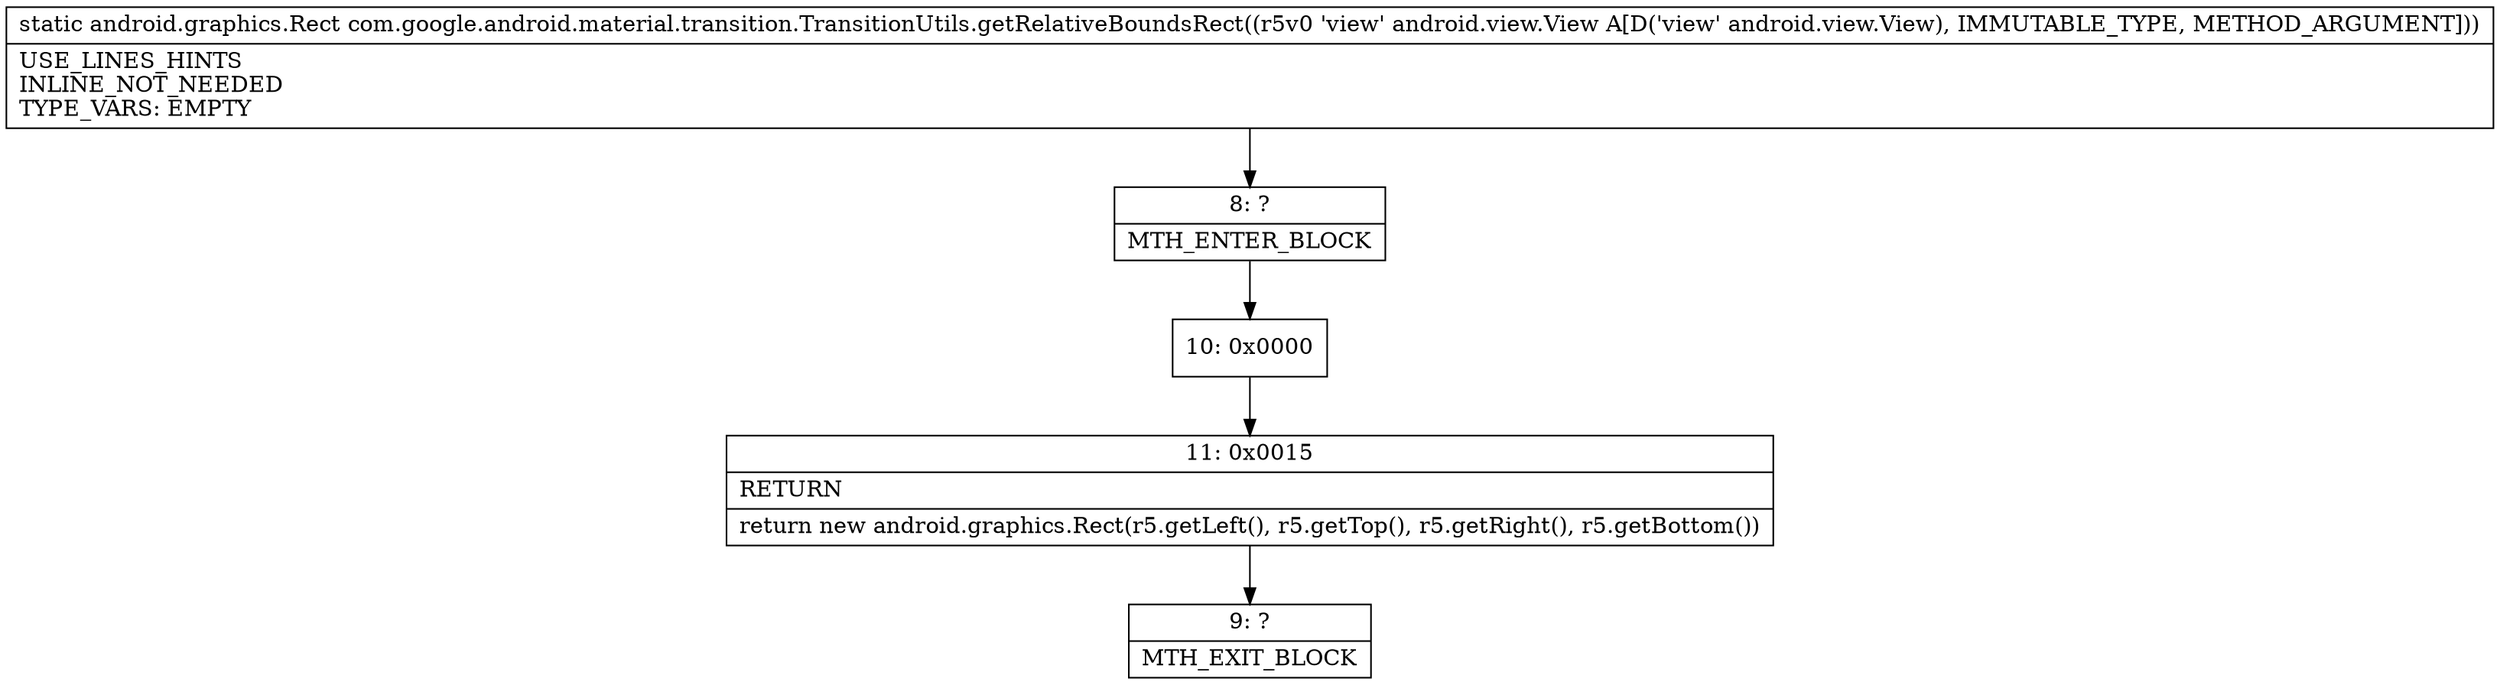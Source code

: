 digraph "CFG forcom.google.android.material.transition.TransitionUtils.getRelativeBoundsRect(Landroid\/view\/View;)Landroid\/graphics\/Rect;" {
Node_8 [shape=record,label="{8\:\ ?|MTH_ENTER_BLOCK\l}"];
Node_10 [shape=record,label="{10\:\ 0x0000}"];
Node_11 [shape=record,label="{11\:\ 0x0015|RETURN\l|return new android.graphics.Rect(r5.getLeft(), r5.getTop(), r5.getRight(), r5.getBottom())\l}"];
Node_9 [shape=record,label="{9\:\ ?|MTH_EXIT_BLOCK\l}"];
MethodNode[shape=record,label="{static android.graphics.Rect com.google.android.material.transition.TransitionUtils.getRelativeBoundsRect((r5v0 'view' android.view.View A[D('view' android.view.View), IMMUTABLE_TYPE, METHOD_ARGUMENT]))  | USE_LINES_HINTS\lINLINE_NOT_NEEDED\lTYPE_VARS: EMPTY\l}"];
MethodNode -> Node_8;Node_8 -> Node_10;
Node_10 -> Node_11;
Node_11 -> Node_9;
}

